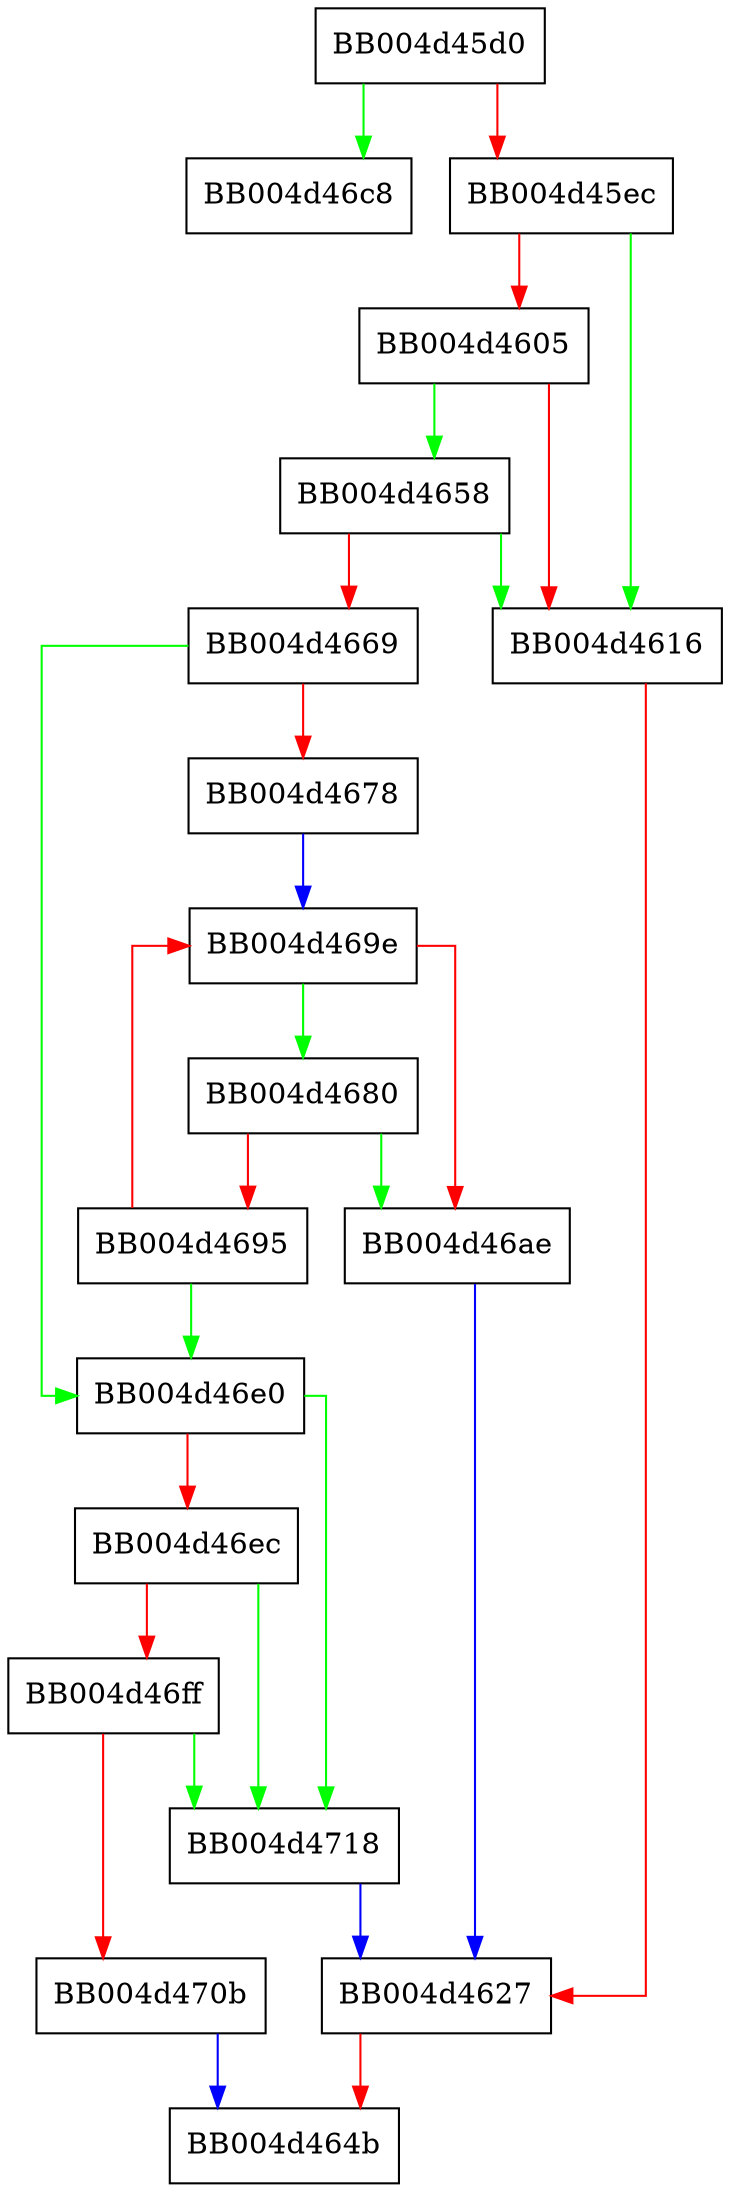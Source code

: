 digraph tls_construct_ctos_use_srtp {
  node [shape="box"];
  graph [splines=ortho];
  BB004d45d0 -> BB004d46c8 [color="green"];
  BB004d45d0 -> BB004d45ec [color="red"];
  BB004d45ec -> BB004d4616 [color="green"];
  BB004d45ec -> BB004d4605 [color="red"];
  BB004d4605 -> BB004d4658 [color="green"];
  BB004d4605 -> BB004d4616 [color="red"];
  BB004d4616 -> BB004d4627 [color="red"];
  BB004d4627 -> BB004d464b [color="red"];
  BB004d4658 -> BB004d4616 [color="green"];
  BB004d4658 -> BB004d4669 [color="red"];
  BB004d4669 -> BB004d46e0 [color="green"];
  BB004d4669 -> BB004d4678 [color="red"];
  BB004d4678 -> BB004d469e [color="blue"];
  BB004d4680 -> BB004d46ae [color="green"];
  BB004d4680 -> BB004d4695 [color="red"];
  BB004d4695 -> BB004d46e0 [color="green"];
  BB004d4695 -> BB004d469e [color="red"];
  BB004d469e -> BB004d4680 [color="green"];
  BB004d469e -> BB004d46ae [color="red"];
  BB004d46ae -> BB004d4627 [color="blue"];
  BB004d46e0 -> BB004d4718 [color="green"];
  BB004d46e0 -> BB004d46ec [color="red"];
  BB004d46ec -> BB004d4718 [color="green"];
  BB004d46ec -> BB004d46ff [color="red"];
  BB004d46ff -> BB004d4718 [color="green"];
  BB004d46ff -> BB004d470b [color="red"];
  BB004d470b -> BB004d464b [color="blue"];
  BB004d4718 -> BB004d4627 [color="blue"];
}